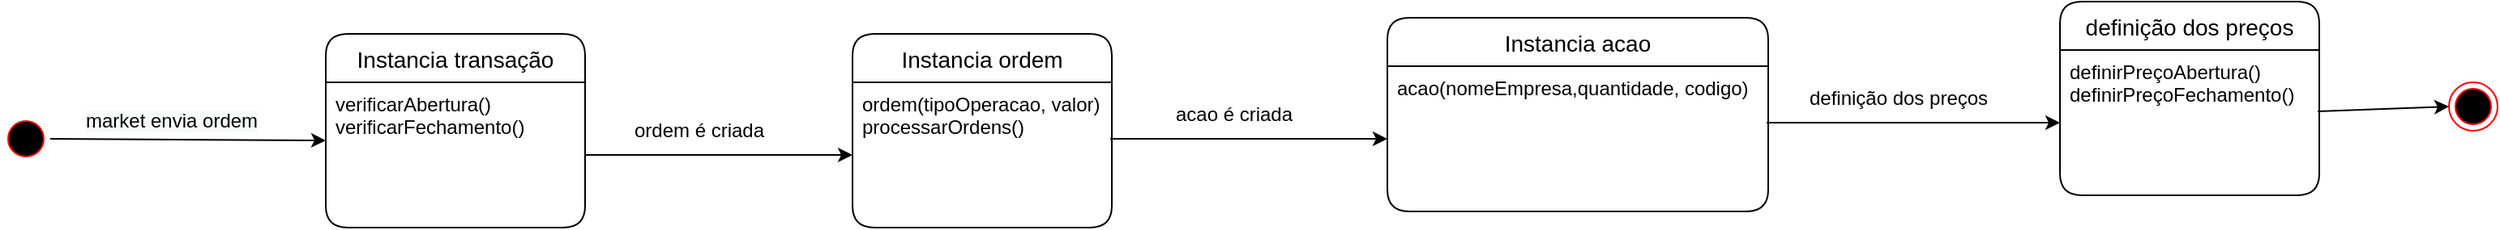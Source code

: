 <mxfile version="18.2.1" type="device"><diagram id="uP5HyBQJBi4eFQkLCWJ7" name="Page-1"><mxGraphModel dx="1382" dy="795" grid="1" gridSize="10" guides="1" tooltips="1" connect="1" arrows="1" fold="1" page="1" pageScale="1" pageWidth="1654" pageHeight="2336" math="0" shadow="0"><root><mxCell id="0"/><mxCell id="1" parent="0"/><mxCell id="L3CQWa56UTbB_HioJODC-2" value="" style="ellipse;html=1;shape=startState;fillColor=#000000;strokeColor=#ff0000;" parent="1" vertex="1"><mxGeometry x="70" y="230" width="30" height="30" as="geometry"/></mxCell><mxCell id="L3CQWa56UTbB_HioJODC-7" value="Instancia transação" style="swimlane;childLayout=stackLayout;horizontal=1;startSize=30;horizontalStack=0;rounded=1;fontSize=14;fontStyle=0;strokeWidth=1;resizeParent=0;resizeLast=1;shadow=0;dashed=0;align=center;fillColor=default;" parent="1" vertex="1"><mxGeometry x="270" y="180" width="160" height="120" as="geometry"><mxRectangle x="220" y="320" width="70" height="30" as="alternateBounds"/></mxGeometry></mxCell><mxCell id="L3CQWa56UTbB_HioJODC-8" value="verificarAbertura()&#10;verificarFechamento()" style="align=left;strokeColor=none;fillColor=none;spacingLeft=4;fontSize=12;verticalAlign=top;resizable=0;rotatable=0;part=1;" parent="L3CQWa56UTbB_HioJODC-7" vertex="1"><mxGeometry y="30" width="160" height="90" as="geometry"/></mxCell><mxCell id="L3CQWa56UTbB_HioJODC-43" value="Instancia ordem" style="swimlane;childLayout=stackLayout;horizontal=1;startSize=30;horizontalStack=0;rounded=1;fontSize=14;fontStyle=0;strokeWidth=1;resizeParent=0;resizeLast=1;shadow=0;dashed=0;align=center;fillColor=default;" parent="1" vertex="1"><mxGeometry x="595" y="180" width="160" height="120" as="geometry"><mxRectangle x="220" y="320" width="70" height="30" as="alternateBounds"/></mxGeometry></mxCell><mxCell id="L3CQWa56UTbB_HioJODC-44" value="ordem(tipoOperacao, valor)&#10;processarOrdens()" style="align=left;strokeColor=none;fillColor=none;spacingLeft=4;fontSize=12;verticalAlign=top;resizable=0;rotatable=0;part=1;" parent="L3CQWa56UTbB_HioJODC-43" vertex="1"><mxGeometry y="30" width="160" height="90" as="geometry"/></mxCell><mxCell id="L3CQWa56UTbB_HioJODC-46" style="edgeStyle=orthogonalEdgeStyle;rounded=0;orthogonalLoop=1;jettySize=auto;html=1;entryX=0;entryY=0.5;entryDx=0;entryDy=0;exitX=1;exitY=0.5;exitDx=0;exitDy=0;" parent="1" source="L3CQWa56UTbB_HioJODC-8" target="L3CQWa56UTbB_HioJODC-44" edge="1"><mxGeometry relative="1" as="geometry"><mxPoint x="405" y="255" as="sourcePoint"/></mxGeometry></mxCell><mxCell id="L3CQWa56UTbB_HioJODC-47" value="ordem é criada" style="text;html=1;align=center;verticalAlign=middle;resizable=0;points=[];autosize=1;strokeColor=none;fillColor=none;" parent="1" vertex="1"><mxGeometry x="450" y="230" width="100" height="20" as="geometry"/></mxCell><mxCell id="6P3JNkc95Tnil8T7xcrF-1" value="" style="endArrow=classic;html=1;rounded=0;exitX=1;exitY=0.5;exitDx=0;exitDy=0;entryX=0;entryY=0.4;entryDx=0;entryDy=0;entryPerimeter=0;" edge="1" parent="1" source="L3CQWa56UTbB_HioJODC-2" target="L3CQWa56UTbB_HioJODC-8"><mxGeometry width="50" height="50" relative="1" as="geometry"><mxPoint x="420" y="420" as="sourcePoint"/><mxPoint x="470" y="370" as="targetPoint"/></mxGeometry></mxCell><mxCell id="6P3JNkc95Tnil8T7xcrF-2" value="&lt;span style=&quot;color: rgb(0, 0, 0); font-family: Helvetica; font-size: 12px; font-style: normal; font-variant-ligatures: normal; font-variant-caps: normal; font-weight: 400; letter-spacing: normal; orphans: 2; text-align: center; text-indent: 0px; text-transform: none; widows: 2; word-spacing: 0px; -webkit-text-stroke-width: 0px; background-color: rgb(248, 249, 250); text-decoration-thickness: initial; text-decoration-style: initial; text-decoration-color: initial; float: none; display: inline !important;&quot;&gt;market envia ordem&lt;/span&gt;" style="text;whiteSpace=wrap;html=1;" vertex="1" parent="1"><mxGeometry x="120" y="220" width="130" height="30" as="geometry"/></mxCell><mxCell id="6P3JNkc95Tnil8T7xcrF-5" value="Instancia acao" style="swimlane;childLayout=stackLayout;horizontal=1;startSize=30;horizontalStack=0;rounded=1;fontSize=14;fontStyle=0;strokeWidth=1;resizeParent=0;resizeLast=1;shadow=0;dashed=0;align=center;fillColor=default;" vertex="1" parent="1"><mxGeometry x="925" y="170" width="235" height="120" as="geometry"><mxRectangle x="220" y="320" width="70" height="30" as="alternateBounds"/></mxGeometry></mxCell><mxCell id="6P3JNkc95Tnil8T7xcrF-6" value="acao(nomeEmpresa,quantidade, codigo)" style="align=left;strokeColor=none;fillColor=none;spacingLeft=4;fontSize=12;verticalAlign=top;resizable=0;rotatable=0;part=1;" vertex="1" parent="6P3JNkc95Tnil8T7xcrF-5"><mxGeometry y="30" width="235" height="90" as="geometry"/></mxCell><mxCell id="6P3JNkc95Tnil8T7xcrF-7" style="edgeStyle=orthogonalEdgeStyle;rounded=0;orthogonalLoop=1;jettySize=auto;html=1;entryX=0;entryY=0.5;entryDx=0;entryDy=0;exitX=0.994;exitY=0.389;exitDx=0;exitDy=0;exitPerimeter=0;" edge="1" parent="1" target="6P3JNkc95Tnil8T7xcrF-6" source="L3CQWa56UTbB_HioJODC-44"><mxGeometry relative="1" as="geometry"><mxPoint x="760" y="245" as="sourcePoint"/></mxGeometry></mxCell><mxCell id="6P3JNkc95Tnil8T7xcrF-8" value="acao é criada" style="text;html=1;align=center;verticalAlign=middle;resizable=0;points=[];autosize=1;strokeColor=none;fillColor=none;" vertex="1" parent="1"><mxGeometry x="785" y="220" width="90" height="20" as="geometry"/></mxCell><mxCell id="6P3JNkc95Tnil8T7xcrF-9" value="definição dos preços" style="swimlane;childLayout=stackLayout;horizontal=1;startSize=30;horizontalStack=0;rounded=1;fontSize=14;fontStyle=0;strokeWidth=1;resizeParent=0;resizeLast=1;shadow=0;dashed=0;align=center;fillColor=default;" vertex="1" parent="1"><mxGeometry x="1340" y="160" width="160" height="120" as="geometry"><mxRectangle x="220" y="320" width="70" height="30" as="alternateBounds"/></mxGeometry></mxCell><mxCell id="6P3JNkc95Tnil8T7xcrF-10" value="definirPreçoAbertura()&#10;definirPreçoFechamento()" style="align=left;strokeColor=none;fillColor=none;spacingLeft=4;fontSize=12;verticalAlign=top;resizable=0;rotatable=0;part=1;" vertex="1" parent="6P3JNkc95Tnil8T7xcrF-9"><mxGeometry y="30" width="160" height="90" as="geometry"/></mxCell><mxCell id="6P3JNkc95Tnil8T7xcrF-11" style="edgeStyle=orthogonalEdgeStyle;rounded=0;orthogonalLoop=1;jettySize=auto;html=1;entryX=0;entryY=0.5;entryDx=0;entryDy=0;exitX=0.996;exitY=0.389;exitDx=0;exitDy=0;exitPerimeter=0;" edge="1" parent="1" target="6P3JNkc95Tnil8T7xcrF-10" source="6P3JNkc95Tnil8T7xcrF-6"><mxGeometry relative="1" as="geometry"><mxPoint x="1170" y="235" as="sourcePoint"/></mxGeometry></mxCell><mxCell id="6P3JNkc95Tnil8T7xcrF-12" value="definição dos preços" style="text;html=1;align=center;verticalAlign=middle;resizable=0;points=[];autosize=1;strokeColor=none;fillColor=none;" vertex="1" parent="1"><mxGeometry x="1175" y="210" width="130" height="20" as="geometry"/></mxCell><mxCell id="6P3JNkc95Tnil8T7xcrF-13" value="" style="ellipse;html=1;shape=endState;fillColor=#000000;strokeColor=#ff0000;" vertex="1" parent="1"><mxGeometry x="1580" y="210" width="30" height="30" as="geometry"/></mxCell><mxCell id="6P3JNkc95Tnil8T7xcrF-14" value="" style="endArrow=classic;html=1;rounded=0;entryX=0;entryY=0.5;entryDx=0;entryDy=0;exitX=0.994;exitY=0.422;exitDx=0;exitDy=0;exitPerimeter=0;" edge="1" parent="1" source="6P3JNkc95Tnil8T7xcrF-10" target="6P3JNkc95Tnil8T7xcrF-13"><mxGeometry width="50" height="50" relative="1" as="geometry"><mxPoint x="1210" y="340" as="sourcePoint"/><mxPoint x="1260" y="290" as="targetPoint"/></mxGeometry></mxCell></root></mxGraphModel></diagram></mxfile>